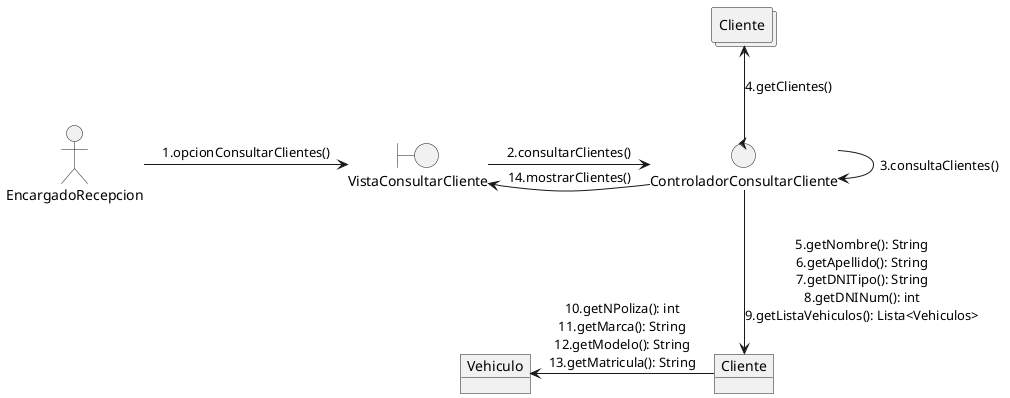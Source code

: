 @startuml Diagrama Colaboracion Consultar Cliente
allow_mixing
actor :EncargadoRecepcion: as encRec
boundary "VistaConsultarCliente" as view
control "ControladorConsultarCliente" as ctrl
collections "Cliente" as col
object "Cliente" as cli
object "Vehiculo" as veh
encRec->view : 1.opcionConsultarClientes()
view->ctrl : 2.consultarClientes()
ctrl->ctrl : 3.consultaClientes()
ctrl-up->col : 4.getClientes()
ctrl -down-> cli : 5.getNombre(): String\n6.getApellido(): String\n7.getDNITipo(): String\n8.getDNINum(): int\n9.getListaVehiculos(): Lista<Vehiculos>
cli -left-> veh : 10.getNPoliza(): int\n11.getMarca(): String\n12.getModelo(): String\n13.getMatricula(): String 
view<-ctrl : 14.mostrarClientes()
@enduml